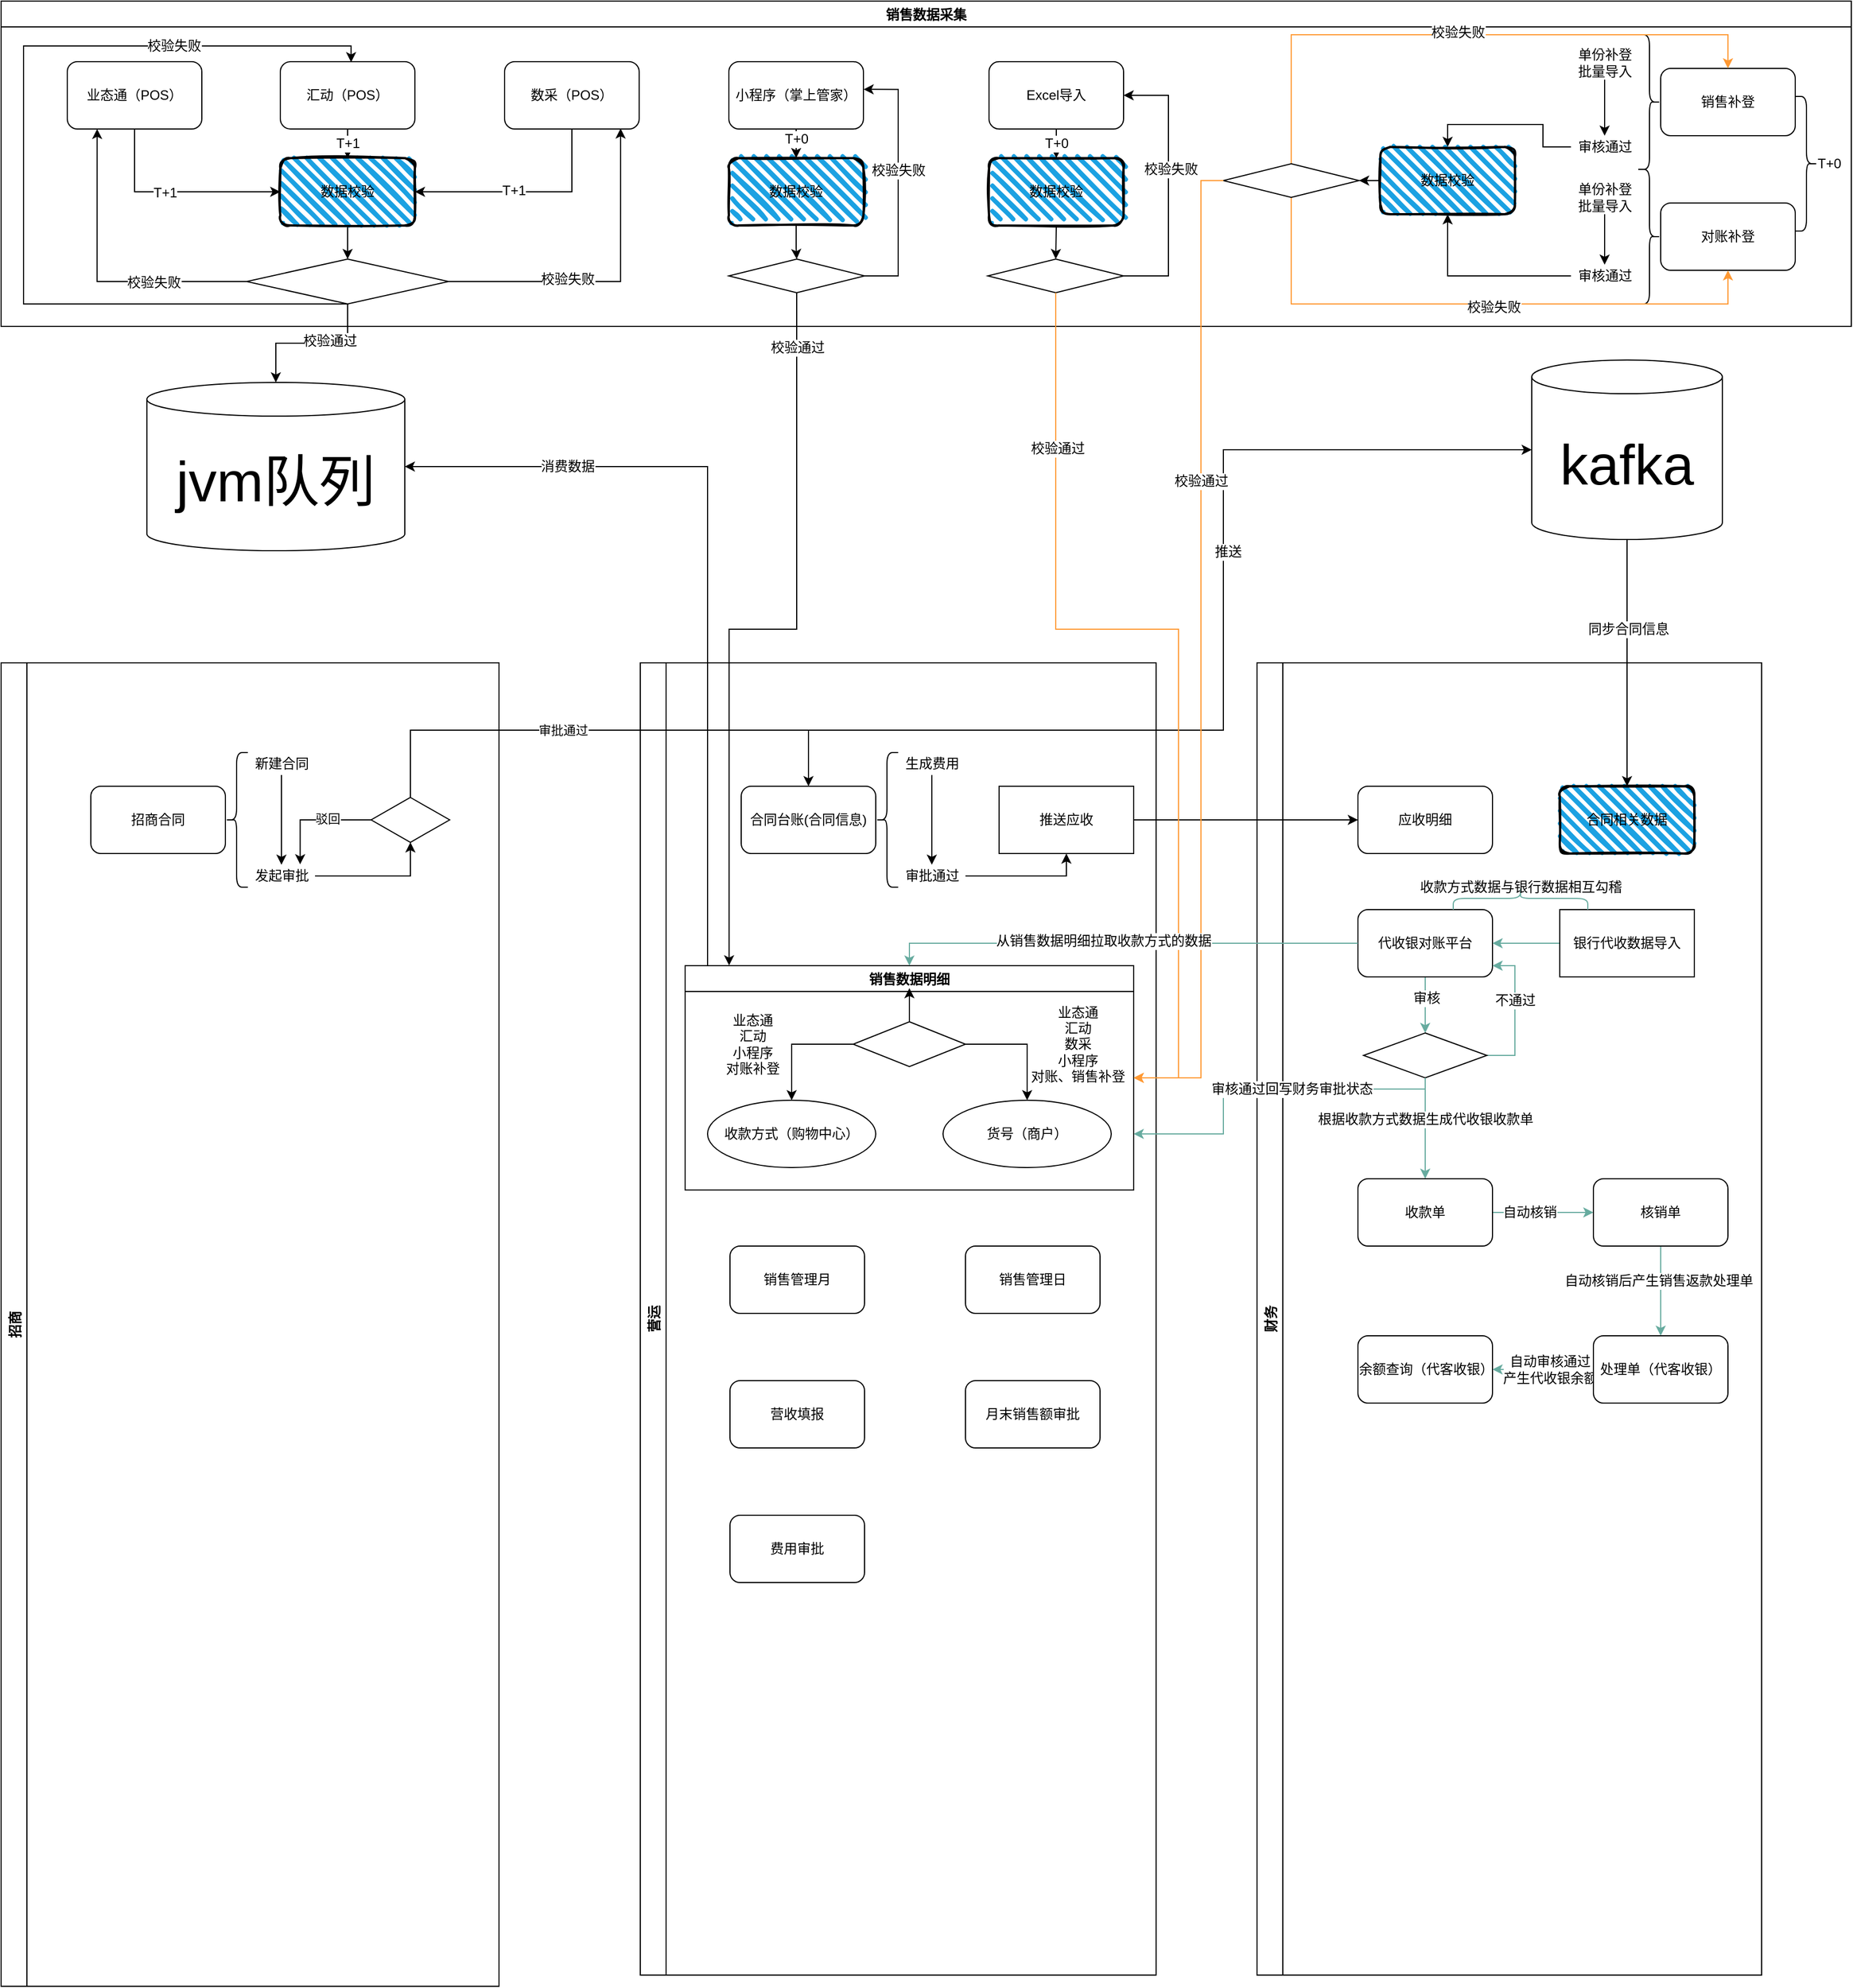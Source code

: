 <mxfile version="17.1.2" type="github">
  <diagram id="C5RBs43oDa-KdzZeNtuy" name="Page-1">
    <mxGraphModel dx="3555" dy="4296" grid="1" gridSize="10" guides="1" tooltips="1" connect="1" arrows="1" fold="1" page="1" pageScale="1" pageWidth="827" pageHeight="1169" math="0" shadow="0">
      <root>
        <mxCell id="WIyWlLk6GJQsqaUBKTNV-0" />
        <mxCell id="WIyWlLk6GJQsqaUBKTNV-1" parent="WIyWlLk6GJQsqaUBKTNV-0" />
        <mxCell id="hI4Vrk3YfiVBAEvMPHJm-42" value="招商" style="swimlane;horizontal=0;" vertex="1" parent="WIyWlLk6GJQsqaUBKTNV-1">
          <mxGeometry y="-1170" width="444" height="1180" as="geometry">
            <mxRectangle x="100" y="320" width="30" height="50" as="alternateBounds" />
          </mxGeometry>
        </mxCell>
        <mxCell id="hI4Vrk3YfiVBAEvMPHJm-3" value="招商合同" style="rounded=1;whiteSpace=wrap;html=1;" vertex="1" parent="hI4Vrk3YfiVBAEvMPHJm-42">
          <mxGeometry x="80" y="110" width="120" height="60" as="geometry" />
        </mxCell>
        <mxCell id="hI4Vrk3YfiVBAEvMPHJm-11" value="新建合同" style="text;html=1;align=center;verticalAlign=middle;resizable=0;points=[];autosize=1;strokeColor=none;fillColor=none;" vertex="1" parent="hI4Vrk3YfiVBAEvMPHJm-42">
          <mxGeometry x="220" y="80" width="60" height="20" as="geometry" />
        </mxCell>
        <mxCell id="hI4Vrk3YfiVBAEvMPHJm-13" value="" style="edgeStyle=orthogonalEdgeStyle;rounded=0;orthogonalLoop=1;jettySize=auto;html=1;" edge="1" parent="hI4Vrk3YfiVBAEvMPHJm-42" source="hI4Vrk3YfiVBAEvMPHJm-11" target="hI4Vrk3YfiVBAEvMPHJm-12">
          <mxGeometry relative="1" as="geometry" />
        </mxCell>
        <mxCell id="hI4Vrk3YfiVBAEvMPHJm-10" value="" style="shape=curlyBracket;whiteSpace=wrap;html=1;rounded=1;" vertex="1" parent="hI4Vrk3YfiVBAEvMPHJm-42">
          <mxGeometry x="200" y="80" width="20" height="120" as="geometry" />
        </mxCell>
        <mxCell id="hI4Vrk3YfiVBAEvMPHJm-50" style="edgeStyle=orthogonalEdgeStyle;rounded=0;orthogonalLoop=1;jettySize=auto;html=1;entryX=0.5;entryY=1;entryDx=0;entryDy=0;" edge="1" parent="hI4Vrk3YfiVBAEvMPHJm-42" source="hI4Vrk3YfiVBAEvMPHJm-12" target="hI4Vrk3YfiVBAEvMPHJm-49">
          <mxGeometry relative="1" as="geometry" />
        </mxCell>
        <mxCell id="hI4Vrk3YfiVBAEvMPHJm-12" value="发起审批" style="text;html=1;align=center;verticalAlign=middle;resizable=0;points=[];autosize=1;strokeColor=none;fillColor=none;" vertex="1" parent="hI4Vrk3YfiVBAEvMPHJm-42">
          <mxGeometry x="220" y="180" width="60" height="20" as="geometry" />
        </mxCell>
        <mxCell id="hI4Vrk3YfiVBAEvMPHJm-54" style="edgeStyle=orthogonalEdgeStyle;rounded=0;orthogonalLoop=1;jettySize=auto;html=1;entryX=0.778;entryY=-0.017;entryDx=0;entryDy=0;entryPerimeter=0;" edge="1" parent="hI4Vrk3YfiVBAEvMPHJm-42" source="hI4Vrk3YfiVBAEvMPHJm-49" target="hI4Vrk3YfiVBAEvMPHJm-12">
          <mxGeometry relative="1" as="geometry" />
        </mxCell>
        <mxCell id="hI4Vrk3YfiVBAEvMPHJm-55" value="驳回" style="edgeLabel;html=1;align=center;verticalAlign=middle;resizable=0;points=[];" vertex="1" connectable="0" parent="hI4Vrk3YfiVBAEvMPHJm-54">
          <mxGeometry x="-0.238" y="-1" relative="1" as="geometry">
            <mxPoint as="offset" />
          </mxGeometry>
        </mxCell>
        <mxCell id="hI4Vrk3YfiVBAEvMPHJm-49" value="" style="rhombus;whiteSpace=wrap;html=1;" vertex="1" parent="hI4Vrk3YfiVBAEvMPHJm-42">
          <mxGeometry x="330" y="120" width="70" height="40" as="geometry" />
        </mxCell>
        <mxCell id="hI4Vrk3YfiVBAEvMPHJm-44" value="营运" style="swimlane;horizontal=0;startSize=23;" vertex="1" parent="WIyWlLk6GJQsqaUBKTNV-1">
          <mxGeometry x="570" y="-1170" width="460" height="1170" as="geometry">
            <mxRectangle x="100" y="320" width="30" height="50" as="alternateBounds" />
          </mxGeometry>
        </mxCell>
        <mxCell id="hI4Vrk3YfiVBAEvMPHJm-29" value="生成费用" style="text;html=1;align=center;verticalAlign=middle;resizable=0;points=[];autosize=1;strokeColor=none;fillColor=none;" vertex="1" parent="hI4Vrk3YfiVBAEvMPHJm-44">
          <mxGeometry x="230" y="80" width="60" height="20" as="geometry" />
        </mxCell>
        <mxCell id="hI4Vrk3YfiVBAEvMPHJm-30" value="审批通过" style="text;html=1;align=center;verticalAlign=middle;resizable=0;points=[];autosize=1;strokeColor=none;fillColor=none;" vertex="1" parent="hI4Vrk3YfiVBAEvMPHJm-44">
          <mxGeometry x="230" y="180" width="60" height="20" as="geometry" />
        </mxCell>
        <mxCell id="hI4Vrk3YfiVBAEvMPHJm-31" value="" style="edgeStyle=orthogonalEdgeStyle;rounded=0;orthogonalLoop=1;jettySize=auto;html=1;" edge="1" parent="hI4Vrk3YfiVBAEvMPHJm-44" source="hI4Vrk3YfiVBAEvMPHJm-29" target="hI4Vrk3YfiVBAEvMPHJm-30">
          <mxGeometry relative="1" as="geometry">
            <Array as="points">
              <mxPoint x="260" y="160" />
              <mxPoint x="260" y="160" />
            </Array>
          </mxGeometry>
        </mxCell>
        <mxCell id="hI4Vrk3YfiVBAEvMPHJm-58" value="" style="shape=curlyBracket;whiteSpace=wrap;html=1;rounded=1;" vertex="1" parent="hI4Vrk3YfiVBAEvMPHJm-44">
          <mxGeometry x="210" y="80" width="20" height="120" as="geometry" />
        </mxCell>
        <mxCell id="hI4Vrk3YfiVBAEvMPHJm-67" value="推送应收" style="whiteSpace=wrap;html=1;" vertex="1" parent="hI4Vrk3YfiVBAEvMPHJm-44">
          <mxGeometry x="320" y="110" width="120" height="60" as="geometry" />
        </mxCell>
        <mxCell id="hI4Vrk3YfiVBAEvMPHJm-68" value="" style="edgeStyle=orthogonalEdgeStyle;rounded=0;orthogonalLoop=1;jettySize=auto;html=1;" edge="1" parent="hI4Vrk3YfiVBAEvMPHJm-44" source="hI4Vrk3YfiVBAEvMPHJm-30" target="hI4Vrk3YfiVBAEvMPHJm-67">
          <mxGeometry relative="1" as="geometry" />
        </mxCell>
        <mxCell id="hI4Vrk3YfiVBAEvMPHJm-71" value="合同台账(合同信息)" style="rounded=1;whiteSpace=wrap;html=1;" vertex="1" parent="hI4Vrk3YfiVBAEvMPHJm-44">
          <mxGeometry x="90" y="110" width="120" height="60" as="geometry" />
        </mxCell>
        <mxCell id="hI4Vrk3YfiVBAEvMPHJm-78" value="" style="edgeStyle=segmentEdgeStyle;endArrow=classic;html=1;rounded=0;fontSize=50;" edge="1" parent="hI4Vrk3YfiVBAEvMPHJm-44" target="hI4Vrk3YfiVBAEvMPHJm-75">
          <mxGeometry width="50" height="50" relative="1" as="geometry">
            <mxPoint x="150" y="60" as="sourcePoint" />
            <mxPoint x="100" y="10" as="targetPoint" />
            <Array as="points">
              <mxPoint x="520" y="60" />
              <mxPoint x="520" y="-190" />
            </Array>
          </mxGeometry>
        </mxCell>
        <mxCell id="hI4Vrk3YfiVBAEvMPHJm-139" value="推送" style="edgeLabel;html=1;align=center;verticalAlign=middle;resizable=0;points=[];fontSize=12;" vertex="1" connectable="0" parent="hI4Vrk3YfiVBAEvMPHJm-78">
          <mxGeometry x="0.183" y="-4" relative="1" as="geometry">
            <mxPoint as="offset" />
          </mxGeometry>
        </mxCell>
        <mxCell id="hI4Vrk3YfiVBAEvMPHJm-140" value="销售数据明细" style="swimlane;fontSize=12;" vertex="1" parent="hI4Vrk3YfiVBAEvMPHJm-44">
          <mxGeometry x="40" y="270" width="400" height="200" as="geometry" />
        </mxCell>
        <mxCell id="hI4Vrk3YfiVBAEvMPHJm-142" value="收款方式（购物中心）" style="ellipse;whiteSpace=wrap;html=1;fontSize=12;" vertex="1" parent="hI4Vrk3YfiVBAEvMPHJm-140">
          <mxGeometry x="20" y="120" width="150" height="60" as="geometry" />
        </mxCell>
        <mxCell id="hI4Vrk3YfiVBAEvMPHJm-141" value="货号（商户）" style="ellipse;whiteSpace=wrap;html=1;fontSize=12;" vertex="1" parent="hI4Vrk3YfiVBAEvMPHJm-140">
          <mxGeometry x="230" y="120" width="150" height="60" as="geometry" />
        </mxCell>
        <mxCell id="hI4Vrk3YfiVBAEvMPHJm-146" style="edgeStyle=orthogonalEdgeStyle;rounded=0;orthogonalLoop=1;jettySize=auto;html=1;exitX=0;exitY=0.5;exitDx=0;exitDy=0;entryX=0.5;entryY=0;entryDx=0;entryDy=0;fontSize=12;" edge="1" parent="hI4Vrk3YfiVBAEvMPHJm-140" source="hI4Vrk3YfiVBAEvMPHJm-143" target="hI4Vrk3YfiVBAEvMPHJm-142">
          <mxGeometry relative="1" as="geometry">
            <Array as="points">
              <mxPoint x="95" y="70" />
            </Array>
          </mxGeometry>
        </mxCell>
        <mxCell id="hI4Vrk3YfiVBAEvMPHJm-147" value="业态通&lt;br&gt;汇动&lt;br&gt;小程序&lt;br&gt;对账补登" style="edgeLabel;html=1;align=center;verticalAlign=middle;resizable=0;points=[];fontSize=12;" vertex="1" connectable="0" parent="hI4Vrk3YfiVBAEvMPHJm-146">
          <mxGeometry x="-0.383" relative="1" as="geometry">
            <mxPoint x="-58" as="offset" />
          </mxGeometry>
        </mxCell>
        <mxCell id="hI4Vrk3YfiVBAEvMPHJm-148" style="edgeStyle=orthogonalEdgeStyle;rounded=0;orthogonalLoop=1;jettySize=auto;html=1;exitX=1;exitY=0.5;exitDx=0;exitDy=0;entryX=0.5;entryY=0;entryDx=0;entryDy=0;fontSize=12;" edge="1" parent="hI4Vrk3YfiVBAEvMPHJm-140" source="hI4Vrk3YfiVBAEvMPHJm-143" target="hI4Vrk3YfiVBAEvMPHJm-141">
          <mxGeometry relative="1" as="geometry" />
        </mxCell>
        <mxCell id="hI4Vrk3YfiVBAEvMPHJm-149" value="业态通&lt;br&gt;汇动&lt;br&gt;数采&lt;br&gt;小程序&lt;br&gt;对账、销售补登" style="edgeLabel;html=1;align=center;verticalAlign=middle;resizable=0;points=[];fontSize=12;" vertex="1" connectable="0" parent="hI4Vrk3YfiVBAEvMPHJm-148">
          <mxGeometry x="-0.2" y="1" relative="1" as="geometry">
            <mxPoint x="58" y="1" as="offset" />
          </mxGeometry>
        </mxCell>
        <mxCell id="hI4Vrk3YfiVBAEvMPHJm-143" value="" style="rhombus;whiteSpace=wrap;html=1;fontSize=12;" vertex="1" parent="hI4Vrk3YfiVBAEvMPHJm-140">
          <mxGeometry x="150" y="50" width="100" height="40" as="geometry" />
        </mxCell>
        <mxCell id="hI4Vrk3YfiVBAEvMPHJm-243" value="销售管理日" style="rounded=1;whiteSpace=wrap;html=1;fontSize=12;fontColor=#000000;" vertex="1" parent="hI4Vrk3YfiVBAEvMPHJm-44">
          <mxGeometry x="290" y="520" width="120" height="60" as="geometry" />
        </mxCell>
        <mxCell id="hI4Vrk3YfiVBAEvMPHJm-244" value="销售管理月" style="rounded=1;whiteSpace=wrap;html=1;fontSize=12;fontColor=#000000;" vertex="1" parent="hI4Vrk3YfiVBAEvMPHJm-44">
          <mxGeometry x="80" y="520" width="120" height="60" as="geometry" />
        </mxCell>
        <mxCell id="hI4Vrk3YfiVBAEvMPHJm-245" value="月末销售额审批" style="rounded=1;whiteSpace=wrap;html=1;fontSize=12;fontColor=#000000;" vertex="1" parent="hI4Vrk3YfiVBAEvMPHJm-44">
          <mxGeometry x="290" y="640" width="120" height="60" as="geometry" />
        </mxCell>
        <mxCell id="hI4Vrk3YfiVBAEvMPHJm-247" value="费用审批" style="rounded=1;whiteSpace=wrap;html=1;fontSize=12;fontColor=#000000;" vertex="1" parent="hI4Vrk3YfiVBAEvMPHJm-44">
          <mxGeometry x="80" y="760" width="120" height="60" as="geometry" />
        </mxCell>
        <mxCell id="hI4Vrk3YfiVBAEvMPHJm-248" value="营收填报" style="rounded=1;whiteSpace=wrap;html=1;fontSize=12;fontColor=#000000;" vertex="1" parent="hI4Vrk3YfiVBAEvMPHJm-44">
          <mxGeometry x="80" y="640" width="120" height="60" as="geometry" />
        </mxCell>
        <mxCell id="hI4Vrk3YfiVBAEvMPHJm-45" value="财务" style="swimlane;horizontal=0;startSize=23;" vertex="1" parent="WIyWlLk6GJQsqaUBKTNV-1">
          <mxGeometry x="1120" y="-1170" width="450" height="1170" as="geometry">
            <mxRectangle x="100" y="320" width="30" height="50" as="alternateBounds" />
          </mxGeometry>
        </mxCell>
        <mxCell id="hI4Vrk3YfiVBAEvMPHJm-32" value="应收明细" style="rounded=1;whiteSpace=wrap;html=1;" vertex="1" parent="hI4Vrk3YfiVBAEvMPHJm-45">
          <mxGeometry x="90" y="110" width="120" height="60" as="geometry" />
        </mxCell>
        <mxCell id="hI4Vrk3YfiVBAEvMPHJm-72" value="合同相关数据" style="rounded=1;whiteSpace=wrap;html=1;strokeWidth=2;fillWeight=4;hachureGap=8;hachureAngle=45;fillColor=#1ba1e2;sketch=1;" vertex="1" parent="hI4Vrk3YfiVBAEvMPHJm-45">
          <mxGeometry x="270" y="110" width="120" height="60" as="geometry" />
        </mxCell>
        <mxCell id="hI4Vrk3YfiVBAEvMPHJm-263" style="edgeStyle=orthogonalEdgeStyle;rounded=0;orthogonalLoop=1;jettySize=auto;html=1;entryX=0.5;entryY=0;entryDx=0;entryDy=0;labelBackgroundColor=#FFFF66;fontSize=12;fontColor=#000000;strokeColor=#67AB9F;" edge="1" parent="hI4Vrk3YfiVBAEvMPHJm-45" source="hI4Vrk3YfiVBAEvMPHJm-246" target="hI4Vrk3YfiVBAEvMPHJm-262">
          <mxGeometry relative="1" as="geometry" />
        </mxCell>
        <mxCell id="hI4Vrk3YfiVBAEvMPHJm-264" value="审核" style="edgeLabel;html=1;align=center;verticalAlign=middle;resizable=0;points=[];fontSize=12;fontColor=#000000;" vertex="1" connectable="0" parent="hI4Vrk3YfiVBAEvMPHJm-263">
          <mxGeometry x="-0.264" y="1" relative="1" as="geometry">
            <mxPoint as="offset" />
          </mxGeometry>
        </mxCell>
        <mxCell id="hI4Vrk3YfiVBAEvMPHJm-246" value="代收银对账平台" style="rounded=1;whiteSpace=wrap;html=1;fontSize=12;fontColor=#000000;" vertex="1" parent="hI4Vrk3YfiVBAEvMPHJm-45">
          <mxGeometry x="90" y="220" width="120" height="60" as="geometry" />
        </mxCell>
        <mxCell id="hI4Vrk3YfiVBAEvMPHJm-254" style="edgeStyle=orthogonalEdgeStyle;rounded=0;orthogonalLoop=1;jettySize=auto;html=1;entryX=1;entryY=0.5;entryDx=0;entryDy=0;labelBackgroundColor=#FFFF66;fontSize=12;fontColor=#000000;strokeColor=#67AB9F;" edge="1" parent="hI4Vrk3YfiVBAEvMPHJm-45" source="hI4Vrk3YfiVBAEvMPHJm-253" target="hI4Vrk3YfiVBAEvMPHJm-246">
          <mxGeometry relative="1" as="geometry" />
        </mxCell>
        <mxCell id="hI4Vrk3YfiVBAEvMPHJm-253" value="银行代收数据导入" style="rounded=0;whiteSpace=wrap;html=1;fontSize=12;fontColor=#000000;" vertex="1" parent="hI4Vrk3YfiVBAEvMPHJm-45">
          <mxGeometry x="270" y="220" width="120" height="60" as="geometry" />
        </mxCell>
        <mxCell id="hI4Vrk3YfiVBAEvMPHJm-258" value="" style="shape=curlyBracket;whiteSpace=wrap;html=1;rounded=1;flipH=1;fontSize=12;fontColor=#000000;rotation=-90;strokeColor=#67AB9F;" vertex="1" parent="hI4Vrk3YfiVBAEvMPHJm-45">
          <mxGeometry x="225" y="150" width="20" height="120" as="geometry" />
        </mxCell>
        <mxCell id="hI4Vrk3YfiVBAEvMPHJm-261" value="收款方式数据与银行数据相互勾稽" style="text;html=1;align=center;verticalAlign=middle;resizable=0;points=[];autosize=1;strokeColor=none;fillColor=none;fontSize=12;fontColor=#000000;" vertex="1" parent="hI4Vrk3YfiVBAEvMPHJm-45">
          <mxGeometry x="135" y="190" width="200" height="20" as="geometry" />
        </mxCell>
        <mxCell id="hI4Vrk3YfiVBAEvMPHJm-266" style="edgeStyle=orthogonalEdgeStyle;rounded=0;orthogonalLoop=1;jettySize=auto;html=1;entryX=1;entryY=0.833;entryDx=0;entryDy=0;entryPerimeter=0;labelBackgroundColor=#FFFF66;fontSize=12;fontColor=#000000;strokeColor=#67AB9F;" edge="1" parent="hI4Vrk3YfiVBAEvMPHJm-45" source="hI4Vrk3YfiVBAEvMPHJm-262" target="hI4Vrk3YfiVBAEvMPHJm-246">
          <mxGeometry relative="1" as="geometry">
            <Array as="points">
              <mxPoint x="230" y="350" />
              <mxPoint x="230" y="270" />
            </Array>
          </mxGeometry>
        </mxCell>
        <mxCell id="hI4Vrk3YfiVBAEvMPHJm-267" value="不通过" style="edgeLabel;html=1;align=center;verticalAlign=middle;resizable=0;points=[];fontSize=12;fontColor=#000000;" vertex="1" connectable="0" parent="hI4Vrk3YfiVBAEvMPHJm-266">
          <mxGeometry x="0.181" relative="1" as="geometry">
            <mxPoint as="offset" />
          </mxGeometry>
        </mxCell>
        <mxCell id="hI4Vrk3YfiVBAEvMPHJm-279" style="edgeStyle=orthogonalEdgeStyle;rounded=0;orthogonalLoop=1;jettySize=auto;html=1;entryX=0.5;entryY=0;entryDx=0;entryDy=0;labelBackgroundColor=#FFFF66;fontSize=12;fontColor=#000000;strokeColor=#67AB9F;" edge="1" parent="hI4Vrk3YfiVBAEvMPHJm-45" source="hI4Vrk3YfiVBAEvMPHJm-262" target="hI4Vrk3YfiVBAEvMPHJm-275">
          <mxGeometry relative="1" as="geometry" />
        </mxCell>
        <mxCell id="hI4Vrk3YfiVBAEvMPHJm-280" value="根据收款方式数据生成代收银收款单" style="edgeLabel;html=1;align=center;verticalAlign=middle;resizable=0;points=[];fontSize=12;fontColor=#000000;" vertex="1" connectable="0" parent="hI4Vrk3YfiVBAEvMPHJm-279">
          <mxGeometry x="-0.182" relative="1" as="geometry">
            <mxPoint as="offset" />
          </mxGeometry>
        </mxCell>
        <mxCell id="hI4Vrk3YfiVBAEvMPHJm-262" value="" style="rhombus;whiteSpace=wrap;html=1;fontSize=12;fontColor=#000000;strokeColor=#000000;" vertex="1" parent="hI4Vrk3YfiVBAEvMPHJm-45">
          <mxGeometry x="95" y="330" width="110" height="40" as="geometry" />
        </mxCell>
        <mxCell id="hI4Vrk3YfiVBAEvMPHJm-281" style="edgeStyle=orthogonalEdgeStyle;rounded=0;orthogonalLoop=1;jettySize=auto;html=1;exitX=1;exitY=0.5;exitDx=0;exitDy=0;entryX=0;entryY=0.5;entryDx=0;entryDy=0;labelBackgroundColor=#FFFF66;fontSize=12;fontColor=#000000;strokeColor=#67AB9F;" edge="1" parent="hI4Vrk3YfiVBAEvMPHJm-45" source="hI4Vrk3YfiVBAEvMPHJm-275" target="hI4Vrk3YfiVBAEvMPHJm-276">
          <mxGeometry relative="1" as="geometry" />
        </mxCell>
        <mxCell id="hI4Vrk3YfiVBAEvMPHJm-282" value="自动核销" style="edgeLabel;html=1;align=center;verticalAlign=middle;resizable=0;points=[];fontSize=12;fontColor=#000000;" vertex="1" connectable="0" parent="hI4Vrk3YfiVBAEvMPHJm-281">
          <mxGeometry x="-0.279" relative="1" as="geometry">
            <mxPoint as="offset" />
          </mxGeometry>
        </mxCell>
        <mxCell id="hI4Vrk3YfiVBAEvMPHJm-275" value="收款单" style="rounded=1;whiteSpace=wrap;html=1;fontSize=12;fontColor=#000000;strokeColor=#000000;" vertex="1" parent="hI4Vrk3YfiVBAEvMPHJm-45">
          <mxGeometry x="90" y="460" width="120" height="60" as="geometry" />
        </mxCell>
        <mxCell id="hI4Vrk3YfiVBAEvMPHJm-283" style="edgeStyle=orthogonalEdgeStyle;rounded=0;orthogonalLoop=1;jettySize=auto;html=1;entryX=0.5;entryY=0;entryDx=0;entryDy=0;labelBackgroundColor=#FFFF66;fontSize=12;fontColor=#000000;strokeColor=#67AB9F;" edge="1" parent="hI4Vrk3YfiVBAEvMPHJm-45" source="hI4Vrk3YfiVBAEvMPHJm-276" target="hI4Vrk3YfiVBAEvMPHJm-277">
          <mxGeometry relative="1" as="geometry" />
        </mxCell>
        <mxCell id="hI4Vrk3YfiVBAEvMPHJm-284" value="自动核销后产生销售返款处理单" style="edgeLabel;html=1;align=center;verticalAlign=middle;resizable=0;points=[];fontSize=12;fontColor=#000000;" vertex="1" connectable="0" parent="hI4Vrk3YfiVBAEvMPHJm-283">
          <mxGeometry x="-0.232" y="-2" relative="1" as="geometry">
            <mxPoint as="offset" />
          </mxGeometry>
        </mxCell>
        <mxCell id="hI4Vrk3YfiVBAEvMPHJm-276" value="核销单" style="rounded=1;whiteSpace=wrap;html=1;fontSize=12;fontColor=#000000;strokeColor=#000000;" vertex="1" parent="hI4Vrk3YfiVBAEvMPHJm-45">
          <mxGeometry x="300" y="460" width="120" height="60" as="geometry" />
        </mxCell>
        <mxCell id="hI4Vrk3YfiVBAEvMPHJm-285" style="edgeStyle=orthogonalEdgeStyle;rounded=0;orthogonalLoop=1;jettySize=auto;html=1;entryX=1;entryY=0.5;entryDx=0;entryDy=0;labelBackgroundColor=#FFFF66;fontSize=12;fontColor=#000000;strokeColor=#67AB9F;" edge="1" parent="hI4Vrk3YfiVBAEvMPHJm-45" source="hI4Vrk3YfiVBAEvMPHJm-277" target="hI4Vrk3YfiVBAEvMPHJm-278">
          <mxGeometry relative="1" as="geometry" />
        </mxCell>
        <mxCell id="hI4Vrk3YfiVBAEvMPHJm-286" value="自动审核通过&lt;br&gt;产生代收银余额" style="edgeLabel;html=1;align=center;verticalAlign=middle;resizable=0;points=[];fontSize=12;fontColor=#000000;" vertex="1" connectable="0" parent="hI4Vrk3YfiVBAEvMPHJm-285">
          <mxGeometry x="0.216" relative="1" as="geometry">
            <mxPoint x="15" as="offset" />
          </mxGeometry>
        </mxCell>
        <mxCell id="hI4Vrk3YfiVBAEvMPHJm-277" value="处理单（代客收银）" style="rounded=1;whiteSpace=wrap;html=1;fontSize=12;fontColor=#000000;strokeColor=#000000;" vertex="1" parent="hI4Vrk3YfiVBAEvMPHJm-45">
          <mxGeometry x="300" y="600" width="120" height="60" as="geometry" />
        </mxCell>
        <mxCell id="hI4Vrk3YfiVBAEvMPHJm-278" value="余额查询（代客收银）" style="rounded=1;whiteSpace=wrap;html=1;fontSize=12;fontColor=#000000;strokeColor=#000000;" vertex="1" parent="hI4Vrk3YfiVBAEvMPHJm-45">
          <mxGeometry x="90" y="600" width="120" height="60" as="geometry" />
        </mxCell>
        <mxCell id="hI4Vrk3YfiVBAEvMPHJm-51" style="edgeStyle=orthogonalEdgeStyle;rounded=0;orthogonalLoop=1;jettySize=auto;html=1;" edge="1" parent="WIyWlLk6GJQsqaUBKTNV-1" source="hI4Vrk3YfiVBAEvMPHJm-49">
          <mxGeometry relative="1" as="geometry">
            <mxPoint x="720" y="-1060" as="targetPoint" />
            <Array as="points">
              <mxPoint x="409" y="-1110" />
              <mxPoint x="720" y="-1110" />
              <mxPoint x="720" y="-1060" />
            </Array>
          </mxGeometry>
        </mxCell>
        <mxCell id="hI4Vrk3YfiVBAEvMPHJm-52" value="审批通过" style="edgeLabel;html=1;align=center;verticalAlign=middle;resizable=0;points=[];" vertex="1" connectable="0" parent="hI4Vrk3YfiVBAEvMPHJm-51">
          <mxGeometry x="-0.417" relative="1" as="geometry">
            <mxPoint x="60" as="offset" />
          </mxGeometry>
        </mxCell>
        <mxCell id="hI4Vrk3YfiVBAEvMPHJm-69" style="edgeStyle=orthogonalEdgeStyle;rounded=0;orthogonalLoop=1;jettySize=auto;html=1;entryX=0;entryY=0.5;entryDx=0;entryDy=0;" edge="1" parent="WIyWlLk6GJQsqaUBKTNV-1" source="hI4Vrk3YfiVBAEvMPHJm-67" target="hI4Vrk3YfiVBAEvMPHJm-32">
          <mxGeometry relative="1" as="geometry" />
        </mxCell>
        <mxCell id="hI4Vrk3YfiVBAEvMPHJm-79" style="edgeStyle=orthogonalEdgeStyle;rounded=0;orthogonalLoop=1;jettySize=auto;html=1;fontSize=50;" edge="1" parent="WIyWlLk6GJQsqaUBKTNV-1" source="hI4Vrk3YfiVBAEvMPHJm-75" target="hI4Vrk3YfiVBAEvMPHJm-72">
          <mxGeometry relative="1" as="geometry" />
        </mxCell>
        <mxCell id="hI4Vrk3YfiVBAEvMPHJm-80" value="同步合同信息" style="edgeLabel;html=1;align=center;verticalAlign=middle;resizable=0;points=[];fontSize=12;" vertex="1" connectable="0" parent="hI4Vrk3YfiVBAEvMPHJm-79">
          <mxGeometry x="-0.275" y="2" relative="1" as="geometry">
            <mxPoint x="-1" as="offset" />
          </mxGeometry>
        </mxCell>
        <mxCell id="hI4Vrk3YfiVBAEvMPHJm-75" value="kafka" style="shape=cylinder3;whiteSpace=wrap;html=1;boundedLbl=1;backgroundOutline=1;size=15;fontSize=50;" vertex="1" parent="WIyWlLk6GJQsqaUBKTNV-1">
          <mxGeometry x="1365" y="-1440" width="170" height="160" as="geometry" />
        </mxCell>
        <mxCell id="hI4Vrk3YfiVBAEvMPHJm-81" value="销售数据采集" style="swimlane;fontSize=12;" vertex="1" parent="WIyWlLk6GJQsqaUBKTNV-1">
          <mxGeometry y="-1760" width="1650" height="290" as="geometry" />
        </mxCell>
        <mxCell id="hI4Vrk3YfiVBAEvMPHJm-91" style="edgeStyle=orthogonalEdgeStyle;rounded=0;orthogonalLoop=1;jettySize=auto;html=1;fontSize=12;entryX=0;entryY=0.5;entryDx=0;entryDy=0;" edge="1" parent="hI4Vrk3YfiVBAEvMPHJm-81" source="hI4Vrk3YfiVBAEvMPHJm-85" target="hI4Vrk3YfiVBAEvMPHJm-101">
          <mxGeometry relative="1" as="geometry">
            <mxPoint x="230" y="176" as="targetPoint" />
            <Array as="points">
              <mxPoint x="119" y="170" />
            </Array>
          </mxGeometry>
        </mxCell>
        <mxCell id="hI4Vrk3YfiVBAEvMPHJm-123" value="T+1" style="edgeLabel;html=1;align=center;verticalAlign=middle;resizable=0;points=[];fontSize=12;" vertex="1" connectable="0" parent="hI4Vrk3YfiVBAEvMPHJm-91">
          <mxGeometry x="-0.109" y="-1" relative="1" as="geometry">
            <mxPoint as="offset" />
          </mxGeometry>
        </mxCell>
        <mxCell id="hI4Vrk3YfiVBAEvMPHJm-85" value="业态通（POS）" style="rounded=1;whiteSpace=wrap;html=1;fontSize=12;" vertex="1" parent="hI4Vrk3YfiVBAEvMPHJm-81">
          <mxGeometry x="59" y="54" width="120" height="60" as="geometry" />
        </mxCell>
        <mxCell id="hI4Vrk3YfiVBAEvMPHJm-92" value="T+1" style="edgeStyle=orthogonalEdgeStyle;rounded=0;orthogonalLoop=1;jettySize=auto;html=1;entryX=0.5;entryY=0;entryDx=0;entryDy=0;fontSize=12;" edge="1" parent="hI4Vrk3YfiVBAEvMPHJm-81" source="hI4Vrk3YfiVBAEvMPHJm-86" target="hI4Vrk3YfiVBAEvMPHJm-101">
          <mxGeometry relative="1" as="geometry">
            <mxPoint x="309" y="160" as="targetPoint" />
          </mxGeometry>
        </mxCell>
        <mxCell id="hI4Vrk3YfiVBAEvMPHJm-86" value="汇动（POS）" style="rounded=1;whiteSpace=wrap;html=1;fontSize=12;" vertex="1" parent="hI4Vrk3YfiVBAEvMPHJm-81">
          <mxGeometry x="249" y="54" width="120" height="60" as="geometry" />
        </mxCell>
        <mxCell id="hI4Vrk3YfiVBAEvMPHJm-93" style="edgeStyle=orthogonalEdgeStyle;rounded=0;orthogonalLoop=1;jettySize=auto;html=1;fontSize=12;entryX=1;entryY=0.5;entryDx=0;entryDy=0;" edge="1" parent="hI4Vrk3YfiVBAEvMPHJm-81" source="hI4Vrk3YfiVBAEvMPHJm-87" target="hI4Vrk3YfiVBAEvMPHJm-101">
          <mxGeometry relative="1" as="geometry">
            <mxPoint x="400" y="176" as="targetPoint" />
            <Array as="points">
              <mxPoint x="509" y="170" />
            </Array>
          </mxGeometry>
        </mxCell>
        <mxCell id="hI4Vrk3YfiVBAEvMPHJm-124" value="T+1" style="edgeLabel;html=1;align=center;verticalAlign=middle;resizable=0;points=[];fontSize=12;" vertex="1" connectable="0" parent="hI4Vrk3YfiVBAEvMPHJm-93">
          <mxGeometry x="0.1" y="-1" relative="1" as="geometry">
            <mxPoint as="offset" />
          </mxGeometry>
        </mxCell>
        <mxCell id="hI4Vrk3YfiVBAEvMPHJm-87" value="数采（POS）" style="rounded=1;whiteSpace=wrap;html=1;fontSize=12;" vertex="1" parent="hI4Vrk3YfiVBAEvMPHJm-81">
          <mxGeometry x="449" y="54" width="120" height="60" as="geometry" />
        </mxCell>
        <mxCell id="hI4Vrk3YfiVBAEvMPHJm-126" style="edgeStyle=orthogonalEdgeStyle;rounded=0;orthogonalLoop=1;jettySize=auto;html=1;entryX=0.5;entryY=0;entryDx=0;entryDy=0;fontSize=12;" edge="1" parent="hI4Vrk3YfiVBAEvMPHJm-81" source="hI4Vrk3YfiVBAEvMPHJm-88" target="hI4Vrk3YfiVBAEvMPHJm-125">
          <mxGeometry relative="1" as="geometry" />
        </mxCell>
        <mxCell id="hI4Vrk3YfiVBAEvMPHJm-129" value="T+0" style="edgeLabel;html=1;align=center;verticalAlign=middle;resizable=0;points=[];fontSize=12;" vertex="1" connectable="0" parent="hI4Vrk3YfiVBAEvMPHJm-126">
          <mxGeometry x="0.359" relative="1" as="geometry">
            <mxPoint as="offset" />
          </mxGeometry>
        </mxCell>
        <mxCell id="hI4Vrk3YfiVBAEvMPHJm-88" value="小程序（掌上管家）" style="rounded=1;whiteSpace=wrap;html=1;fontSize=12;" vertex="1" parent="hI4Vrk3YfiVBAEvMPHJm-81">
          <mxGeometry x="649" y="54" width="120" height="60" as="geometry" />
        </mxCell>
        <mxCell id="hI4Vrk3YfiVBAEvMPHJm-103" value="" style="edgeStyle=orthogonalEdgeStyle;rounded=0;orthogonalLoop=1;jettySize=auto;html=1;fontSize=12;" edge="1" parent="hI4Vrk3YfiVBAEvMPHJm-81" source="hI4Vrk3YfiVBAEvMPHJm-101" target="hI4Vrk3YfiVBAEvMPHJm-102">
          <mxGeometry relative="1" as="geometry" />
        </mxCell>
        <mxCell id="hI4Vrk3YfiVBAEvMPHJm-101" value="数据校验" style="rounded=1;whiteSpace=wrap;html=1;strokeWidth=2;fillWeight=4;hachureGap=8;hachureAngle=45;fillColor=#1ba1e2;sketch=1;fontSize=12;" vertex="1" parent="hI4Vrk3YfiVBAEvMPHJm-81">
          <mxGeometry x="249" y="140" width="120" height="60" as="geometry" />
        </mxCell>
        <mxCell id="hI4Vrk3YfiVBAEvMPHJm-109" style="edgeStyle=orthogonalEdgeStyle;rounded=0;orthogonalLoop=1;jettySize=auto;html=1;exitX=0;exitY=0.5;exitDx=0;exitDy=0;entryX=0.222;entryY=0.999;entryDx=0;entryDy=0;entryPerimeter=0;fontSize=50;" edge="1" parent="hI4Vrk3YfiVBAEvMPHJm-81" source="hI4Vrk3YfiVBAEvMPHJm-102" target="hI4Vrk3YfiVBAEvMPHJm-85">
          <mxGeometry relative="1" as="geometry" />
        </mxCell>
        <mxCell id="hI4Vrk3YfiVBAEvMPHJm-110" value="校验失败" style="edgeLabel;html=1;align=center;verticalAlign=middle;resizable=0;points=[];fontSize=12;" vertex="1" connectable="0" parent="hI4Vrk3YfiVBAEvMPHJm-109">
          <mxGeometry x="-0.379" y="1" relative="1" as="geometry">
            <mxPoint as="offset" />
          </mxGeometry>
        </mxCell>
        <mxCell id="hI4Vrk3YfiVBAEvMPHJm-111" style="edgeStyle=orthogonalEdgeStyle;rounded=0;orthogonalLoop=1;jettySize=auto;html=1;exitX=1;exitY=0.5;exitDx=0;exitDy=0;entryX=0.862;entryY=0.992;entryDx=0;entryDy=0;entryPerimeter=0;fontSize=12;" edge="1" parent="hI4Vrk3YfiVBAEvMPHJm-81" source="hI4Vrk3YfiVBAEvMPHJm-102" target="hI4Vrk3YfiVBAEvMPHJm-87">
          <mxGeometry relative="1" as="geometry" />
        </mxCell>
        <mxCell id="hI4Vrk3YfiVBAEvMPHJm-112" value="校验失败" style="edgeLabel;html=1;align=center;verticalAlign=middle;resizable=0;points=[];fontSize=12;" vertex="1" connectable="0" parent="hI4Vrk3YfiVBAEvMPHJm-111">
          <mxGeometry x="-0.267" y="2" relative="1" as="geometry">
            <mxPoint as="offset" />
          </mxGeometry>
        </mxCell>
        <mxCell id="hI4Vrk3YfiVBAEvMPHJm-102" value="" style="rhombus;whiteSpace=wrap;html=1;fontSize=12;" vertex="1" parent="hI4Vrk3YfiVBAEvMPHJm-81">
          <mxGeometry x="219" y="230" width="180" height="40" as="geometry" />
        </mxCell>
        <mxCell id="hI4Vrk3YfiVBAEvMPHJm-115" style="edgeStyle=orthogonalEdgeStyle;rounded=0;orthogonalLoop=1;jettySize=auto;html=1;fontSize=12;entryX=0.526;entryY=0.009;entryDx=0;entryDy=0;entryPerimeter=0;" edge="1" parent="hI4Vrk3YfiVBAEvMPHJm-81" target="hI4Vrk3YfiVBAEvMPHJm-86">
          <mxGeometry relative="1" as="geometry">
            <mxPoint x="320" y="40" as="targetPoint" />
            <mxPoint x="310" y="270" as="sourcePoint" />
            <Array as="points">
              <mxPoint x="303" y="270" />
              <mxPoint x="20" y="270" />
              <mxPoint x="20" y="40" />
              <mxPoint x="312" y="40" />
            </Array>
          </mxGeometry>
        </mxCell>
        <mxCell id="hI4Vrk3YfiVBAEvMPHJm-117" value="校验失败" style="edgeLabel;html=1;align=center;verticalAlign=middle;resizable=0;points=[];fontSize=12;" vertex="1" connectable="0" parent="hI4Vrk3YfiVBAEvMPHJm-115">
          <mxGeometry x="0.582" relative="1" as="geometry">
            <mxPoint as="offset" />
          </mxGeometry>
        </mxCell>
        <mxCell id="hI4Vrk3YfiVBAEvMPHJm-132" style="edgeStyle=orthogonalEdgeStyle;rounded=0;orthogonalLoop=1;jettySize=auto;html=1;entryX=0.5;entryY=0;entryDx=0;entryDy=0;fontSize=12;" edge="1" parent="hI4Vrk3YfiVBAEvMPHJm-81" source="hI4Vrk3YfiVBAEvMPHJm-125" target="hI4Vrk3YfiVBAEvMPHJm-130">
          <mxGeometry relative="1" as="geometry" />
        </mxCell>
        <mxCell id="hI4Vrk3YfiVBAEvMPHJm-125" value="数据校验" style="rounded=1;whiteSpace=wrap;html=1;strokeWidth=2;fillWeight=4;hachureGap=8;hachureAngle=45;fillColor=#1ba1e2;sketch=1;fontSize=12;" vertex="1" parent="hI4Vrk3YfiVBAEvMPHJm-81">
          <mxGeometry x="649" y="140" width="120" height="60" as="geometry" />
        </mxCell>
        <mxCell id="hI4Vrk3YfiVBAEvMPHJm-133" style="edgeStyle=orthogonalEdgeStyle;rounded=0;orthogonalLoop=1;jettySize=auto;html=1;exitX=1;exitY=0.5;exitDx=0;exitDy=0;entryX=1.001;entryY=0.411;entryDx=0;entryDy=0;entryPerimeter=0;fontSize=12;" edge="1" parent="hI4Vrk3YfiVBAEvMPHJm-81" source="hI4Vrk3YfiVBAEvMPHJm-130" target="hI4Vrk3YfiVBAEvMPHJm-88">
          <mxGeometry relative="1" as="geometry">
            <Array as="points">
              <mxPoint x="800" y="245" />
              <mxPoint x="800" y="79" />
            </Array>
          </mxGeometry>
        </mxCell>
        <mxCell id="hI4Vrk3YfiVBAEvMPHJm-134" value="校验失败" style="edgeLabel;html=1;align=center;verticalAlign=middle;resizable=0;points=[];fontSize=12;" vertex="1" connectable="0" parent="hI4Vrk3YfiVBAEvMPHJm-133">
          <mxGeometry x="0.098" relative="1" as="geometry">
            <mxPoint as="offset" />
          </mxGeometry>
        </mxCell>
        <mxCell id="hI4Vrk3YfiVBAEvMPHJm-130" value="" style="rhombus;whiteSpace=wrap;html=1;fontSize=12;" vertex="1" parent="hI4Vrk3YfiVBAEvMPHJm-81">
          <mxGeometry x="649" y="230" width="121" height="30" as="geometry" />
        </mxCell>
        <mxCell id="hI4Vrk3YfiVBAEvMPHJm-156" value="T+0" style="edgeStyle=orthogonalEdgeStyle;rounded=0;orthogonalLoop=1;jettySize=auto;html=1;entryX=0.5;entryY=0;entryDx=0;entryDy=0;fontSize=12;" edge="1" parent="hI4Vrk3YfiVBAEvMPHJm-81" source="hI4Vrk3YfiVBAEvMPHJm-150" target="hI4Vrk3YfiVBAEvMPHJm-153">
          <mxGeometry relative="1" as="geometry" />
        </mxCell>
        <mxCell id="hI4Vrk3YfiVBAEvMPHJm-150" value="Excel导入" style="rounded=1;whiteSpace=wrap;html=1;fontSize=12;" vertex="1" parent="hI4Vrk3YfiVBAEvMPHJm-81">
          <mxGeometry x="881" y="54" width="120" height="60" as="geometry" />
        </mxCell>
        <mxCell id="hI4Vrk3YfiVBAEvMPHJm-151" value="销售补登" style="rounded=1;whiteSpace=wrap;html=1;fontSize=12;" vertex="1" parent="hI4Vrk3YfiVBAEvMPHJm-81">
          <mxGeometry x="1480" y="60" width="120" height="60" as="geometry" />
        </mxCell>
        <mxCell id="hI4Vrk3YfiVBAEvMPHJm-152" value="对账补登" style="rounded=1;whiteSpace=wrap;html=1;fontSize=12;" vertex="1" parent="hI4Vrk3YfiVBAEvMPHJm-81">
          <mxGeometry x="1480" y="180" width="120" height="60" as="geometry" />
        </mxCell>
        <mxCell id="hI4Vrk3YfiVBAEvMPHJm-160" style="edgeStyle=orthogonalEdgeStyle;rounded=0;orthogonalLoop=1;jettySize=auto;html=1;exitX=0.5;exitY=1;exitDx=0;exitDy=0;entryX=0.5;entryY=0;entryDx=0;entryDy=0;fontSize=12;" edge="1" parent="hI4Vrk3YfiVBAEvMPHJm-81" source="hI4Vrk3YfiVBAEvMPHJm-153" target="hI4Vrk3YfiVBAEvMPHJm-157">
          <mxGeometry relative="1" as="geometry" />
        </mxCell>
        <mxCell id="hI4Vrk3YfiVBAEvMPHJm-153" value="数据校验" style="rounded=1;whiteSpace=wrap;html=1;strokeWidth=2;fillWeight=4;hachureGap=8;hachureAngle=45;fillColor=#1ba1e2;sketch=1;fontSize=12;" vertex="1" parent="hI4Vrk3YfiVBAEvMPHJm-81">
          <mxGeometry x="881" y="140" width="120" height="60" as="geometry" />
        </mxCell>
        <mxCell id="hI4Vrk3YfiVBAEvMPHJm-163" style="edgeStyle=orthogonalEdgeStyle;rounded=0;orthogonalLoop=1;jettySize=auto;html=1;entryX=1;entryY=0.5;entryDx=0;entryDy=0;fontSize=12;" edge="1" parent="hI4Vrk3YfiVBAEvMPHJm-81" source="hI4Vrk3YfiVBAEvMPHJm-157" target="hI4Vrk3YfiVBAEvMPHJm-150">
          <mxGeometry relative="1" as="geometry">
            <Array as="points">
              <mxPoint x="1041" y="245" />
              <mxPoint x="1041" y="84" />
            </Array>
          </mxGeometry>
        </mxCell>
        <mxCell id="hI4Vrk3YfiVBAEvMPHJm-164" value="校验失败" style="edgeLabel;html=1;align=center;verticalAlign=middle;resizable=0;points=[];fontSize=12;" vertex="1" connectable="0" parent="hI4Vrk3YfiVBAEvMPHJm-163">
          <mxGeometry x="0.122" y="-2" relative="1" as="geometry">
            <mxPoint as="offset" />
          </mxGeometry>
        </mxCell>
        <mxCell id="hI4Vrk3YfiVBAEvMPHJm-157" value="" style="rhombus;whiteSpace=wrap;html=1;fontSize=12;" vertex="1" parent="hI4Vrk3YfiVBAEvMPHJm-81">
          <mxGeometry x="880" y="230" width="121" height="30" as="geometry" />
        </mxCell>
        <mxCell id="hI4Vrk3YfiVBAEvMPHJm-174" value="" style="shape=curlyBracket;whiteSpace=wrap;html=1;rounded=1;flipH=1;fontSize=12;" vertex="1" parent="hI4Vrk3YfiVBAEvMPHJm-81">
          <mxGeometry x="1460" y="30" width="20" height="120" as="geometry" />
        </mxCell>
        <mxCell id="hI4Vrk3YfiVBAEvMPHJm-175" value="" style="shape=curlyBracket;whiteSpace=wrap;html=1;rounded=1;flipH=1;fontSize=12;size=0.5;" vertex="1" parent="hI4Vrk3YfiVBAEvMPHJm-81">
          <mxGeometry x="1460" y="150" width="20" height="120" as="geometry" />
        </mxCell>
        <mxCell id="hI4Vrk3YfiVBAEvMPHJm-177" value="" style="shape=curlyBracket;whiteSpace=wrap;html=1;rounded=1;flipH=1;fontSize=12;" vertex="1" parent="hI4Vrk3YfiVBAEvMPHJm-81">
          <mxGeometry x="1600" y="85" width="20" height="120" as="geometry" />
        </mxCell>
        <mxCell id="hI4Vrk3YfiVBAEvMPHJm-180" value="T+0" style="text;html=1;align=center;verticalAlign=middle;resizable=0;points=[];autosize=1;strokeColor=none;fillColor=none;fontSize=12;" vertex="1" parent="hI4Vrk3YfiVBAEvMPHJm-81">
          <mxGeometry x="1610" y="135" width="40" height="20" as="geometry" />
        </mxCell>
        <mxCell id="hI4Vrk3YfiVBAEvMPHJm-228" style="edgeStyle=orthogonalEdgeStyle;rounded=0;orthogonalLoop=1;jettySize=auto;html=1;fontSize=12;" edge="1" parent="hI4Vrk3YfiVBAEvMPHJm-81" source="hI4Vrk3YfiVBAEvMPHJm-181" target="hI4Vrk3YfiVBAEvMPHJm-183">
          <mxGeometry relative="1" as="geometry" />
        </mxCell>
        <mxCell id="hI4Vrk3YfiVBAEvMPHJm-181" value="单份补登&lt;br&gt;批量导入" style="text;html=1;align=center;verticalAlign=middle;resizable=0;points=[];autosize=1;strokeColor=none;fillColor=none;fontSize=12;" vertex="1" parent="hI4Vrk3YfiVBAEvMPHJm-81">
          <mxGeometry x="1400" y="40" width="60" height="30" as="geometry" />
        </mxCell>
        <mxCell id="hI4Vrk3YfiVBAEvMPHJm-231" style="edgeStyle=orthogonalEdgeStyle;rounded=0;orthogonalLoop=1;jettySize=auto;html=1;entryX=0.5;entryY=0;entryDx=0;entryDy=0;fontSize=12;" edge="1" parent="hI4Vrk3YfiVBAEvMPHJm-81" source="hI4Vrk3YfiVBAEvMPHJm-183" target="hI4Vrk3YfiVBAEvMPHJm-230">
          <mxGeometry relative="1" as="geometry" />
        </mxCell>
        <mxCell id="hI4Vrk3YfiVBAEvMPHJm-183" value="审核通过" style="text;html=1;align=center;verticalAlign=middle;resizable=0;points=[];autosize=1;strokeColor=none;fillColor=none;fontSize=12;" vertex="1" parent="hI4Vrk3YfiVBAEvMPHJm-81">
          <mxGeometry x="1400" y="120" width="60" height="20" as="geometry" />
        </mxCell>
        <mxCell id="hI4Vrk3YfiVBAEvMPHJm-229" style="edgeStyle=orthogonalEdgeStyle;rounded=0;orthogonalLoop=1;jettySize=auto;html=1;fontSize=12;" edge="1" parent="hI4Vrk3YfiVBAEvMPHJm-81" source="hI4Vrk3YfiVBAEvMPHJm-226" target="hI4Vrk3YfiVBAEvMPHJm-227">
          <mxGeometry relative="1" as="geometry" />
        </mxCell>
        <mxCell id="hI4Vrk3YfiVBAEvMPHJm-226" value="单份补登&lt;br&gt;批量导入" style="text;html=1;align=center;verticalAlign=middle;resizable=0;points=[];autosize=1;strokeColor=none;fillColor=none;fontSize=12;" vertex="1" parent="hI4Vrk3YfiVBAEvMPHJm-81">
          <mxGeometry x="1400" y="160" width="60" height="30" as="geometry" />
        </mxCell>
        <mxCell id="hI4Vrk3YfiVBAEvMPHJm-232" style="edgeStyle=orthogonalEdgeStyle;rounded=0;orthogonalLoop=1;jettySize=auto;html=1;entryX=0.5;entryY=1;entryDx=0;entryDy=0;fontSize=12;" edge="1" parent="hI4Vrk3YfiVBAEvMPHJm-81" source="hI4Vrk3YfiVBAEvMPHJm-227" target="hI4Vrk3YfiVBAEvMPHJm-230">
          <mxGeometry relative="1" as="geometry" />
        </mxCell>
        <mxCell id="hI4Vrk3YfiVBAEvMPHJm-227" value="审核通过" style="text;html=1;align=center;verticalAlign=middle;resizable=0;points=[];autosize=1;strokeColor=none;fillColor=none;fontSize=12;" vertex="1" parent="hI4Vrk3YfiVBAEvMPHJm-81">
          <mxGeometry x="1400" y="235" width="60" height="20" as="geometry" />
        </mxCell>
        <mxCell id="hI4Vrk3YfiVBAEvMPHJm-234" style="edgeStyle=orthogonalEdgeStyle;rounded=0;orthogonalLoop=1;jettySize=auto;html=1;exitX=0;exitY=0.5;exitDx=0;exitDy=0;entryX=1;entryY=0.5;entryDx=0;entryDy=0;fontSize=12;" edge="1" parent="hI4Vrk3YfiVBAEvMPHJm-81" source="hI4Vrk3YfiVBAEvMPHJm-230" target="hI4Vrk3YfiVBAEvMPHJm-233">
          <mxGeometry relative="1" as="geometry" />
        </mxCell>
        <mxCell id="hI4Vrk3YfiVBAEvMPHJm-230" value="数据校验" style="rounded=1;whiteSpace=wrap;html=1;strokeWidth=2;fillWeight=4;hachureGap=8;hachureAngle=45;fillColor=#1ba1e2;sketch=1;fontSize=12;" vertex="1" parent="hI4Vrk3YfiVBAEvMPHJm-81">
          <mxGeometry x="1230" y="130" width="120" height="60" as="geometry" />
        </mxCell>
        <mxCell id="hI4Vrk3YfiVBAEvMPHJm-235" style="edgeStyle=orthogonalEdgeStyle;rounded=0;orthogonalLoop=1;jettySize=auto;html=1;exitX=0.5;exitY=0;exitDx=0;exitDy=0;fontSize=12;labelBackgroundColor=#FFFF66;fontColor=#FFFF66;strokeColor=#FF9933;" edge="1" parent="hI4Vrk3YfiVBAEvMPHJm-81" source="hI4Vrk3YfiVBAEvMPHJm-233" target="hI4Vrk3YfiVBAEvMPHJm-151">
          <mxGeometry relative="1" as="geometry">
            <Array as="points">
              <mxPoint x="1151" y="30" />
              <mxPoint x="1540" y="30" />
            </Array>
          </mxGeometry>
        </mxCell>
        <mxCell id="hI4Vrk3YfiVBAEvMPHJm-236" value="校验失败" style="edgeLabel;html=1;align=center;verticalAlign=middle;resizable=0;points=[];fontSize=12;fontColor=#000000;" vertex="1" connectable="0" parent="hI4Vrk3YfiVBAEvMPHJm-235">
          <mxGeometry x="-0.015" y="2" relative="1" as="geometry">
            <mxPoint as="offset" />
          </mxGeometry>
        </mxCell>
        <mxCell id="hI4Vrk3YfiVBAEvMPHJm-237" style="edgeStyle=orthogonalEdgeStyle;rounded=0;orthogonalLoop=1;jettySize=auto;html=1;entryX=0.5;entryY=1;entryDx=0;entryDy=0;labelBackgroundColor=#FFFF66;fontSize=12;fontColor=#000000;strokeColor=#FF9933;" edge="1" parent="hI4Vrk3YfiVBAEvMPHJm-81" source="hI4Vrk3YfiVBAEvMPHJm-233" target="hI4Vrk3YfiVBAEvMPHJm-152">
          <mxGeometry relative="1" as="geometry">
            <Array as="points">
              <mxPoint x="1151" y="270" />
              <mxPoint x="1540" y="270" />
            </Array>
          </mxGeometry>
        </mxCell>
        <mxCell id="hI4Vrk3YfiVBAEvMPHJm-238" value="校验失败" style="edgeLabel;html=1;align=center;verticalAlign=middle;resizable=0;points=[];fontSize=12;fontColor=#000000;" vertex="1" connectable="0" parent="hI4Vrk3YfiVBAEvMPHJm-237">
          <mxGeometry x="0.07" y="-3" relative="1" as="geometry">
            <mxPoint as="offset" />
          </mxGeometry>
        </mxCell>
        <mxCell id="hI4Vrk3YfiVBAEvMPHJm-233" value="" style="rhombus;whiteSpace=wrap;html=1;fontSize=12;" vertex="1" parent="hI4Vrk3YfiVBAEvMPHJm-81">
          <mxGeometry x="1090" y="145" width="121" height="30" as="geometry" />
        </mxCell>
        <mxCell id="hI4Vrk3YfiVBAEvMPHJm-84" value="jvm队列" style="shape=cylinder3;whiteSpace=wrap;html=1;boundedLbl=1;backgroundOutline=1;size=15;fontSize=50;" vertex="1" parent="WIyWlLk6GJQsqaUBKTNV-1">
          <mxGeometry x="130" y="-1420" width="230" height="150" as="geometry" />
        </mxCell>
        <mxCell id="hI4Vrk3YfiVBAEvMPHJm-107" style="edgeStyle=orthogonalEdgeStyle;rounded=0;orthogonalLoop=1;jettySize=auto;html=1;entryX=0.5;entryY=0;entryDx=0;entryDy=0;entryPerimeter=0;fontSize=12;" edge="1" parent="WIyWlLk6GJQsqaUBKTNV-1" source="hI4Vrk3YfiVBAEvMPHJm-102" target="hI4Vrk3YfiVBAEvMPHJm-84">
          <mxGeometry relative="1" as="geometry" />
        </mxCell>
        <mxCell id="hI4Vrk3YfiVBAEvMPHJm-108" value="校验通过" style="edgeLabel;html=1;align=center;verticalAlign=middle;resizable=0;points=[];fontSize=12;" vertex="1" connectable="0" parent="hI4Vrk3YfiVBAEvMPHJm-107">
          <mxGeometry x="-0.233" y="-2" relative="1" as="geometry">
            <mxPoint as="offset" />
          </mxGeometry>
        </mxCell>
        <mxCell id="hI4Vrk3YfiVBAEvMPHJm-121" style="edgeStyle=orthogonalEdgeStyle;rounded=0;orthogonalLoop=1;jettySize=auto;html=1;entryX=1;entryY=0.5;entryDx=0;entryDy=0;entryPerimeter=0;fontSize=12;" edge="1" parent="WIyWlLk6GJQsqaUBKTNV-1" source="hI4Vrk3YfiVBAEvMPHJm-140" target="hI4Vrk3YfiVBAEvMPHJm-84">
          <mxGeometry relative="1" as="geometry">
            <mxPoint x="630" y="-930" as="sourcePoint" />
            <Array as="points">
              <mxPoint x="630" y="-1345" />
            </Array>
          </mxGeometry>
        </mxCell>
        <mxCell id="hI4Vrk3YfiVBAEvMPHJm-122" value="消费数据" style="edgeLabel;html=1;align=center;verticalAlign=middle;resizable=0;points=[];fontSize=12;" vertex="1" connectable="0" parent="hI4Vrk3YfiVBAEvMPHJm-121">
          <mxGeometry x="0.392" y="2" relative="1" as="geometry">
            <mxPoint x="-73" y="-2" as="offset" />
          </mxGeometry>
        </mxCell>
        <mxCell id="hI4Vrk3YfiVBAEvMPHJm-135" style="edgeStyle=orthogonalEdgeStyle;rounded=0;orthogonalLoop=1;jettySize=auto;html=1;exitX=0.5;exitY=1;exitDx=0;exitDy=0;fontSize=12;entryX=0.098;entryY=-0.001;entryDx=0;entryDy=0;entryPerimeter=0;" edge="1" parent="WIyWlLk6GJQsqaUBKTNV-1" source="hI4Vrk3YfiVBAEvMPHJm-130" target="hI4Vrk3YfiVBAEvMPHJm-140">
          <mxGeometry relative="1" as="geometry">
            <mxPoint x="650" y="-940" as="targetPoint" />
          </mxGeometry>
        </mxCell>
        <mxCell id="hI4Vrk3YfiVBAEvMPHJm-138" value="校验通过" style="edgeLabel;html=1;align=center;verticalAlign=middle;resizable=0;points=[];fontSize=12;" vertex="1" connectable="0" parent="hI4Vrk3YfiVBAEvMPHJm-135">
          <mxGeometry x="-0.853" relative="1" as="geometry">
            <mxPoint as="offset" />
          </mxGeometry>
        </mxCell>
        <mxCell id="hI4Vrk3YfiVBAEvMPHJm-144" style="edgeStyle=orthogonalEdgeStyle;rounded=0;orthogonalLoop=1;jettySize=auto;html=1;fontSize=12;" edge="1" parent="WIyWlLk6GJQsqaUBKTNV-1" source="hI4Vrk3YfiVBAEvMPHJm-143">
          <mxGeometry relative="1" as="geometry">
            <mxPoint x="810" y="-880" as="targetPoint" />
            <Array as="points">
              <mxPoint x="810" y="-870" />
              <mxPoint x="810" y="-870" />
            </Array>
          </mxGeometry>
        </mxCell>
        <mxCell id="hI4Vrk3YfiVBAEvMPHJm-239" style="edgeStyle=orthogonalEdgeStyle;rounded=0;orthogonalLoop=1;jettySize=auto;html=1;entryX=1;entryY=0.5;entryDx=0;entryDy=0;labelBackgroundColor=#FFFF66;fontSize=12;fontColor=#000000;strokeColor=#FF9933;" edge="1" parent="WIyWlLk6GJQsqaUBKTNV-1" source="hI4Vrk3YfiVBAEvMPHJm-233" target="hI4Vrk3YfiVBAEvMPHJm-140">
          <mxGeometry relative="1" as="geometry">
            <Array as="points">
              <mxPoint x="1070" y="-1600" />
              <mxPoint x="1070" y="-800" />
            </Array>
          </mxGeometry>
        </mxCell>
        <mxCell id="hI4Vrk3YfiVBAEvMPHJm-240" value="校验通过" style="edgeLabel;html=1;align=center;verticalAlign=middle;resizable=0;points=[];fontSize=12;fontColor=#000000;" vertex="1" connectable="0" parent="hI4Vrk3YfiVBAEvMPHJm-239">
          <mxGeometry x="-0.345" relative="1" as="geometry">
            <mxPoint as="offset" />
          </mxGeometry>
        </mxCell>
        <mxCell id="hI4Vrk3YfiVBAEvMPHJm-241" style="edgeStyle=orthogonalEdgeStyle;rounded=0;orthogonalLoop=1;jettySize=auto;html=1;entryX=1;entryY=0.5;entryDx=0;entryDy=0;labelBackgroundColor=#FFFF66;fontSize=12;fontColor=#000000;strokeColor=#FF9933;" edge="1" parent="WIyWlLk6GJQsqaUBKTNV-1" source="hI4Vrk3YfiVBAEvMPHJm-157" target="hI4Vrk3YfiVBAEvMPHJm-140">
          <mxGeometry relative="1" as="geometry">
            <Array as="points">
              <mxPoint x="940" y="-1200" />
              <mxPoint x="1050" y="-1200" />
              <mxPoint x="1050" y="-800" />
            </Array>
          </mxGeometry>
        </mxCell>
        <mxCell id="hI4Vrk3YfiVBAEvMPHJm-242" value="校验通过" style="edgeLabel;html=1;align=center;verticalAlign=middle;resizable=0;points=[];fontSize=12;fontColor=#000000;" vertex="1" connectable="0" parent="hI4Vrk3YfiVBAEvMPHJm-241">
          <mxGeometry x="-0.673" y="1" relative="1" as="geometry">
            <mxPoint as="offset" />
          </mxGeometry>
        </mxCell>
        <mxCell id="hI4Vrk3YfiVBAEvMPHJm-250" style="edgeStyle=orthogonalEdgeStyle;rounded=0;orthogonalLoop=1;jettySize=auto;html=1;entryX=0.5;entryY=0;entryDx=0;entryDy=0;labelBackgroundColor=#FFFF66;fontSize=12;fontColor=#000000;strokeColor=#67AB9F;" edge="1" parent="WIyWlLk6GJQsqaUBKTNV-1" source="hI4Vrk3YfiVBAEvMPHJm-246" target="hI4Vrk3YfiVBAEvMPHJm-140">
          <mxGeometry relative="1" as="geometry">
            <Array as="points">
              <mxPoint x="810" y="-920" />
            </Array>
          </mxGeometry>
        </mxCell>
        <mxCell id="hI4Vrk3YfiVBAEvMPHJm-251" value="从销售数据明细拉取收款方式的数据" style="edgeLabel;html=1;align=center;verticalAlign=middle;resizable=0;points=[];fontSize=12;fontColor=#000000;" vertex="1" connectable="0" parent="hI4Vrk3YfiVBAEvMPHJm-250">
          <mxGeometry x="0.081" y="-2" relative="1" as="geometry">
            <mxPoint as="offset" />
          </mxGeometry>
        </mxCell>
        <mxCell id="hI4Vrk3YfiVBAEvMPHJm-273" style="edgeStyle=orthogonalEdgeStyle;rounded=0;orthogonalLoop=1;jettySize=auto;html=1;entryX=1;entryY=0.75;entryDx=0;entryDy=0;labelBackgroundColor=#FFFF66;fontSize=12;fontColor=#000000;strokeColor=#67AB9F;" edge="1" parent="WIyWlLk6GJQsqaUBKTNV-1" source="hI4Vrk3YfiVBAEvMPHJm-262" target="hI4Vrk3YfiVBAEvMPHJm-140">
          <mxGeometry relative="1" as="geometry">
            <Array as="points">
              <mxPoint x="1270" y="-790" />
              <mxPoint x="1090" y="-790" />
              <mxPoint x="1090" y="-750" />
            </Array>
          </mxGeometry>
        </mxCell>
        <mxCell id="hI4Vrk3YfiVBAEvMPHJm-274" value="审核通过回写财务审批状态" style="edgeLabel;html=1;align=center;verticalAlign=middle;resizable=0;points=[];fontSize=12;fontColor=#000000;" vertex="1" connectable="0" parent="hI4Vrk3YfiVBAEvMPHJm-273">
          <mxGeometry x="-0.642" y="2" relative="1" as="geometry">
            <mxPoint x="-74" y="-2" as="offset" />
          </mxGeometry>
        </mxCell>
      </root>
    </mxGraphModel>
  </diagram>
</mxfile>
